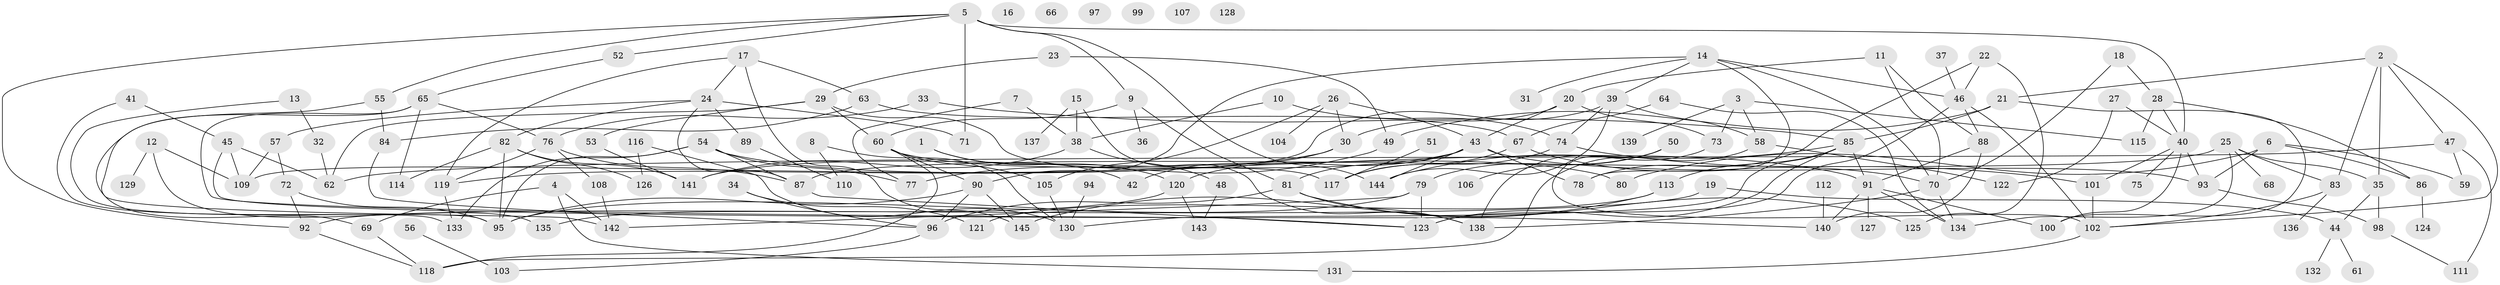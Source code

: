 // Generated by graph-tools (version 1.1) at 2025/00/03/09/25 03:00:48]
// undirected, 145 vertices, 224 edges
graph export_dot {
graph [start="1"]
  node [color=gray90,style=filled];
  1;
  2;
  3;
  4;
  5;
  6;
  7;
  8;
  9;
  10;
  11;
  12;
  13;
  14;
  15;
  16;
  17;
  18;
  19;
  20;
  21;
  22;
  23;
  24;
  25;
  26;
  27;
  28;
  29;
  30;
  31;
  32;
  33;
  34;
  35;
  36;
  37;
  38;
  39;
  40;
  41;
  42;
  43;
  44;
  45;
  46;
  47;
  48;
  49;
  50;
  51;
  52;
  53;
  54;
  55;
  56;
  57;
  58;
  59;
  60;
  61;
  62;
  63;
  64;
  65;
  66;
  67;
  68;
  69;
  70;
  71;
  72;
  73;
  74;
  75;
  76;
  77;
  78;
  79;
  80;
  81;
  82;
  83;
  84;
  85;
  86;
  87;
  88;
  89;
  90;
  91;
  92;
  93;
  94;
  95;
  96;
  97;
  98;
  99;
  100;
  101;
  102;
  103;
  104;
  105;
  106;
  107;
  108;
  109;
  110;
  111;
  112;
  113;
  114;
  115;
  116;
  117;
  118;
  119;
  120;
  121;
  122;
  123;
  124;
  125;
  126;
  127;
  128;
  129;
  130;
  131;
  132;
  133;
  134;
  135;
  136;
  137;
  138;
  139;
  140;
  141;
  142;
  143;
  144;
  145;
  1 -- 42;
  1 -- 120;
  2 -- 21;
  2 -- 35;
  2 -- 47;
  2 -- 83;
  2 -- 102;
  3 -- 58;
  3 -- 73;
  3 -- 115;
  3 -- 139;
  4 -- 69;
  4 -- 131;
  4 -- 142;
  5 -- 9;
  5 -- 40;
  5 -- 52;
  5 -- 55;
  5 -- 71;
  5 -- 92;
  5 -- 144;
  6 -- 59;
  6 -- 80;
  6 -- 86;
  6 -- 93;
  7 -- 38;
  7 -- 77;
  8 -- 110;
  8 -- 130;
  9 -- 36;
  9 -- 60;
  9 -- 81;
  10 -- 38;
  10 -- 74;
  11 -- 20;
  11 -- 70;
  11 -- 88;
  12 -- 109;
  12 -- 129;
  12 -- 135;
  13 -- 32;
  13 -- 95;
  14 -- 31;
  14 -- 39;
  14 -- 46;
  14 -- 70;
  14 -- 78;
  14 -- 90;
  15 -- 38;
  15 -- 137;
  15 -- 138;
  17 -- 24;
  17 -- 63;
  17 -- 119;
  17 -- 145;
  18 -- 28;
  18 -- 70;
  19 -- 44;
  19 -- 92;
  20 -- 30;
  20 -- 43;
  20 -- 73;
  21 -- 49;
  21 -- 85;
  21 -- 100;
  22 -- 46;
  22 -- 78;
  22 -- 125;
  23 -- 29;
  23 -- 49;
  24 -- 57;
  24 -- 71;
  24 -- 82;
  24 -- 87;
  24 -- 89;
  25 -- 35;
  25 -- 68;
  25 -- 83;
  25 -- 87;
  25 -- 134;
  26 -- 30;
  26 -- 43;
  26 -- 104;
  26 -- 105;
  27 -- 40;
  27 -- 122;
  28 -- 40;
  28 -- 86;
  28 -- 115;
  29 -- 53;
  29 -- 60;
  29 -- 62;
  29 -- 117;
  30 -- 42;
  30 -- 119;
  32 -- 62;
  33 -- 76;
  33 -- 85;
  34 -- 96;
  34 -- 121;
  35 -- 44;
  35 -- 98;
  37 -- 46;
  38 -- 48;
  38 -- 141;
  39 -- 58;
  39 -- 74;
  39 -- 109;
  39 -- 144;
  40 -- 75;
  40 -- 93;
  40 -- 100;
  40 -- 101;
  41 -- 45;
  41 -- 133;
  43 -- 78;
  43 -- 81;
  43 -- 93;
  43 -- 120;
  43 -- 141;
  43 -- 144;
  44 -- 61;
  44 -- 132;
  45 -- 62;
  45 -- 109;
  45 -- 140;
  46 -- 88;
  46 -- 102;
  46 -- 123;
  47 -- 59;
  47 -- 62;
  47 -- 111;
  48 -- 143;
  49 -- 77;
  50 -- 79;
  50 -- 102;
  50 -- 106;
  51 -- 117;
  52 -- 65;
  53 -- 141;
  54 -- 77;
  54 -- 87;
  54 -- 91;
  54 -- 95;
  54 -- 133;
  55 -- 84;
  55 -- 142;
  56 -- 103;
  57 -- 72;
  57 -- 109;
  58 -- 118;
  58 -- 122;
  60 -- 80;
  60 -- 90;
  60 -- 105;
  60 -- 118;
  63 -- 67;
  63 -- 84;
  64 -- 67;
  64 -- 134;
  65 -- 69;
  65 -- 76;
  65 -- 114;
  65 -- 123;
  67 -- 70;
  67 -- 117;
  69 -- 118;
  70 -- 134;
  70 -- 138;
  72 -- 92;
  72 -- 95;
  73 -- 138;
  74 -- 101;
  74 -- 117;
  76 -- 87;
  76 -- 108;
  76 -- 119;
  79 -- 95;
  79 -- 123;
  79 -- 142;
  81 -- 96;
  81 -- 125;
  81 -- 138;
  82 -- 95;
  82 -- 114;
  82 -- 126;
  82 -- 141;
  83 -- 102;
  83 -- 136;
  84 -- 96;
  85 -- 91;
  85 -- 113;
  85 -- 123;
  85 -- 130;
  85 -- 144;
  86 -- 124;
  87 -- 123;
  88 -- 91;
  88 -- 140;
  89 -- 110;
  90 -- 95;
  90 -- 96;
  90 -- 145;
  91 -- 100;
  91 -- 127;
  91 -- 134;
  91 -- 140;
  92 -- 118;
  93 -- 98;
  94 -- 130;
  96 -- 103;
  98 -- 111;
  101 -- 102;
  102 -- 131;
  105 -- 130;
  108 -- 142;
  112 -- 140;
  113 -- 121;
  113 -- 145;
  116 -- 126;
  116 -- 130;
  119 -- 133;
  120 -- 135;
  120 -- 143;
}

